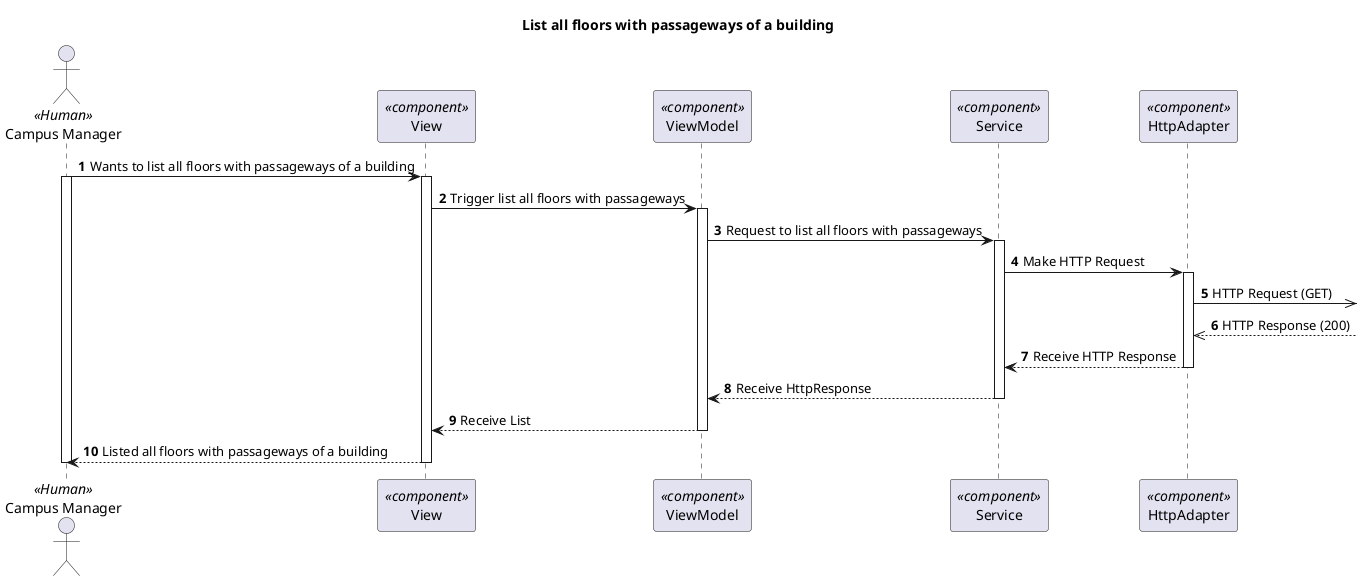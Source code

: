 @startuml Process View - Level 3 - List all floors with passageways of a building

autonumber
skinparam packageStyle rect

title List all floors with passageways of a building

actor "Campus Manager" as CM <<Human>>
participant "View" as view <<component>>
participant "ViewModel" as viewModel <<component>>
participant "Service" as service <<component>>
participant "HttpAdapter" as httpAdapter <<component>>

CM -> view : Wants to list all floors with passageways of a building
activate CM
activate view
view -> viewModel : Trigger list all floors with passageways

activate viewModel
viewModel -> service : Request to list all floors with passageways

activate service
service -> httpAdapter : Make HTTP Request
activate httpAdapter
httpAdapter ->> : HTTP Request (GET)
httpAdapter <<-- : HTTP Response (200)
httpAdapter --> service : Receive HTTP Response
deactivate httpAdapter

service --> viewModel : Receive HttpResponse
deactivate service
viewModel --> view : Receive List
deactivate viewModel

CM <-- view : Listed all floors with passageways of a building
deactivate view
deactivate CM
@enduml
